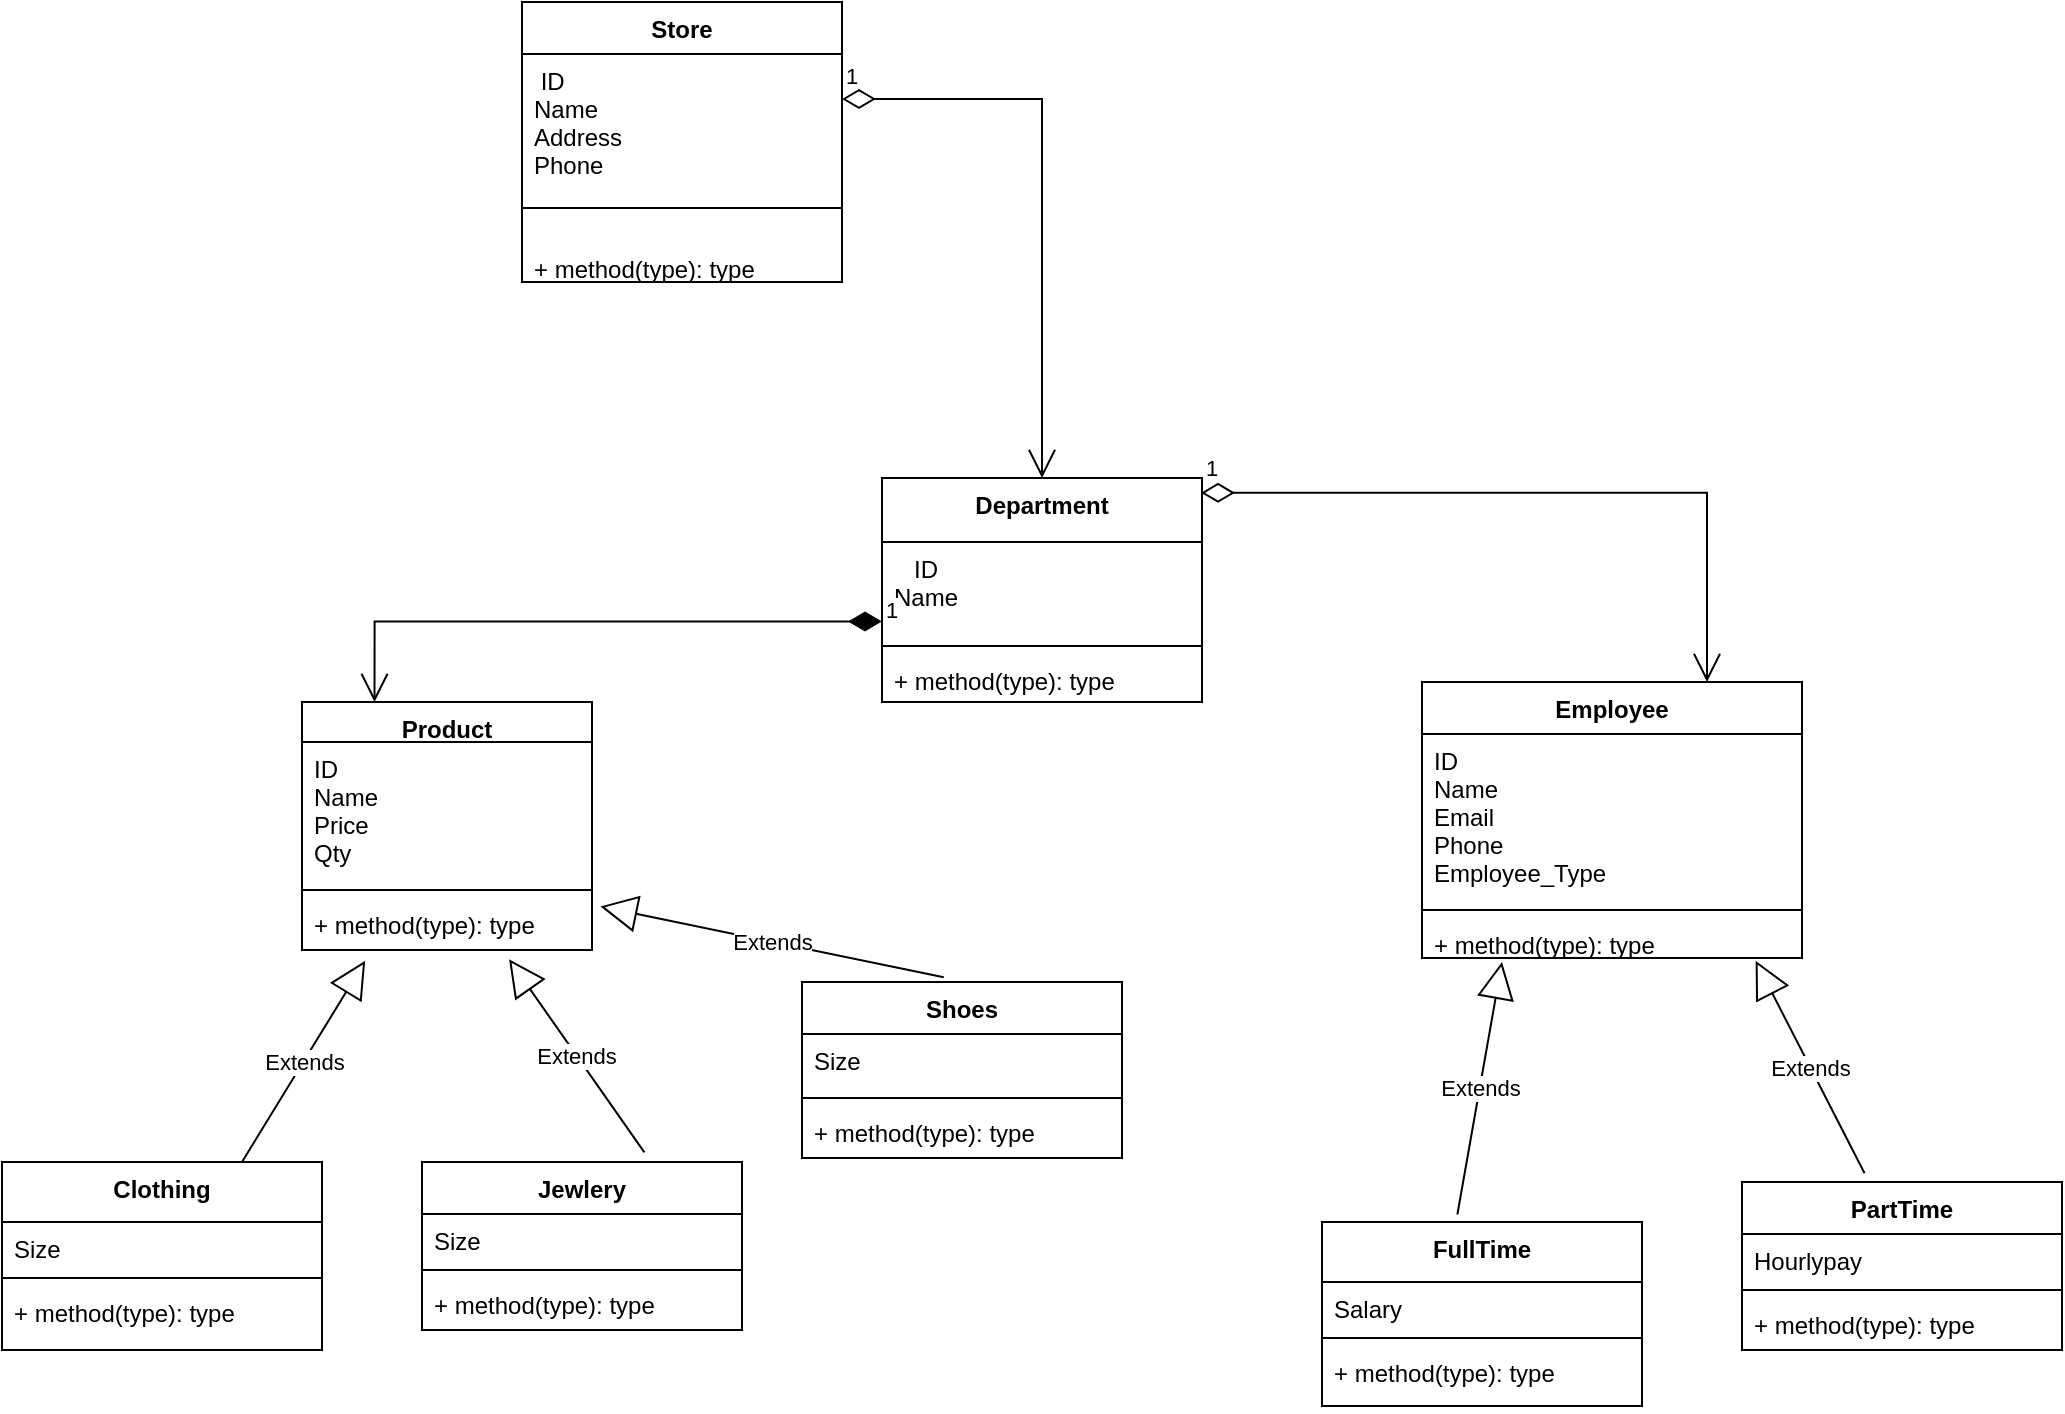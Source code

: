 <mxfile version="20.8.10" type="device"><diagram name="Page-1" id="VRp6rEeWA6fE8RQLZzWr"><mxGraphModel dx="1036" dy="606" grid="1" gridSize="10" guides="1" tooltips="1" connect="1" arrows="1" fold="1" page="1" pageScale="1" pageWidth="850" pageHeight="1100" math="0" shadow="0"><root><mxCell id="0"/><mxCell id="1" parent="0"/><mxCell id="FOzdqWnSbysVfKouRH27-5" value="Store" style="swimlane;fontStyle=1;align=center;verticalAlign=top;childLayout=stackLayout;horizontal=1;startSize=26;horizontalStack=0;resizeParent=1;resizeParentMax=0;resizeLast=0;collapsible=1;marginBottom=0;" vertex="1" parent="1"><mxGeometry x="280" y="10" width="160" height="140" as="geometry"/></mxCell><mxCell id="FOzdqWnSbysVfKouRH27-6" value=" ID &#10;Name &#10;Address&#10;Phone" style="text;strokeColor=none;fillColor=none;align=left;verticalAlign=top;spacingLeft=4;spacingRight=4;overflow=hidden;rotatable=0;points=[[0,0.5],[1,0.5]];portConstraint=eastwest;" vertex="1" parent="FOzdqWnSbysVfKouRH27-5"><mxGeometry y="26" width="160" height="60" as="geometry"/></mxCell><mxCell id="FOzdqWnSbysVfKouRH27-7" value="" style="line;strokeWidth=1;fillColor=none;align=left;verticalAlign=middle;spacingTop=-1;spacingLeft=3;spacingRight=3;rotatable=0;labelPosition=right;points=[];portConstraint=eastwest;strokeColor=inherit;" vertex="1" parent="FOzdqWnSbysVfKouRH27-5"><mxGeometry y="86" width="160" height="34" as="geometry"/></mxCell><mxCell id="FOzdqWnSbysVfKouRH27-8" value="+ method(type): type" style="text;strokeColor=none;fillColor=none;align=left;verticalAlign=top;spacingLeft=4;spacingRight=4;overflow=hidden;rotatable=0;points=[[0,0.5],[1,0.5]];portConstraint=eastwest;" vertex="1" parent="FOzdqWnSbysVfKouRH27-5"><mxGeometry y="120" width="160" height="20" as="geometry"/></mxCell><mxCell id="FOzdqWnSbysVfKouRH27-9" value="Product" style="swimlane;fontStyle=1;align=center;verticalAlign=top;childLayout=stackLayout;horizontal=1;startSize=20;horizontalStack=0;resizeParent=1;resizeParentMax=0;resizeLast=0;collapsible=1;marginBottom=0;" vertex="1" parent="1"><mxGeometry x="170" y="360" width="145" height="124" as="geometry"/></mxCell><mxCell id="FOzdqWnSbysVfKouRH27-10" value="ID &#10;Name&#10;Price &#10;Qty" style="text;strokeColor=none;fillColor=none;align=left;verticalAlign=top;spacingLeft=4;spacingRight=4;overflow=hidden;rotatable=0;points=[[0,0.5],[1,0.5]];portConstraint=eastwest;" vertex="1" parent="FOzdqWnSbysVfKouRH27-9"><mxGeometry y="20" width="145" height="70" as="geometry"/></mxCell><mxCell id="FOzdqWnSbysVfKouRH27-11" value="" style="line;strokeWidth=1;fillColor=none;align=left;verticalAlign=middle;spacingTop=-1;spacingLeft=3;spacingRight=3;rotatable=0;labelPosition=right;points=[];portConstraint=eastwest;strokeColor=inherit;" vertex="1" parent="FOzdqWnSbysVfKouRH27-9"><mxGeometry y="90" width="145" height="8" as="geometry"/></mxCell><mxCell id="FOzdqWnSbysVfKouRH27-12" value="+ method(type): type" style="text;strokeColor=none;fillColor=none;align=left;verticalAlign=top;spacingLeft=4;spacingRight=4;overflow=hidden;rotatable=0;points=[[0,0.5],[1,0.5]];portConstraint=eastwest;" vertex="1" parent="FOzdqWnSbysVfKouRH27-9"><mxGeometry y="98" width="145" height="26" as="geometry"/></mxCell><mxCell id="FOzdqWnSbysVfKouRH27-13" value="Employee" style="swimlane;fontStyle=1;align=center;verticalAlign=top;childLayout=stackLayout;horizontal=1;startSize=26;horizontalStack=0;resizeParent=1;resizeParentMax=0;resizeLast=0;collapsible=1;marginBottom=0;" vertex="1" parent="1"><mxGeometry x="730" y="350" width="190" height="138" as="geometry"/></mxCell><mxCell id="FOzdqWnSbysVfKouRH27-14" value="ID &#10;Name&#10;Email&#10;Phone&#10;Employee_Type" style="text;strokeColor=none;fillColor=none;align=left;verticalAlign=top;spacingLeft=4;spacingRight=4;overflow=hidden;rotatable=0;points=[[0,0.5],[1,0.5]];portConstraint=eastwest;" vertex="1" parent="FOzdqWnSbysVfKouRH27-13"><mxGeometry y="26" width="190" height="84" as="geometry"/></mxCell><mxCell id="FOzdqWnSbysVfKouRH27-15" value="" style="line;strokeWidth=1;fillColor=none;align=left;verticalAlign=middle;spacingTop=-1;spacingLeft=3;spacingRight=3;rotatable=0;labelPosition=right;points=[];portConstraint=eastwest;strokeColor=inherit;" vertex="1" parent="FOzdqWnSbysVfKouRH27-13"><mxGeometry y="110" width="190" height="8" as="geometry"/></mxCell><mxCell id="FOzdqWnSbysVfKouRH27-16" value="+ method(type): type" style="text;strokeColor=none;fillColor=none;align=left;verticalAlign=top;spacingLeft=4;spacingRight=4;overflow=hidden;rotatable=0;points=[[0,0.5],[1,0.5]];portConstraint=eastwest;" vertex="1" parent="FOzdqWnSbysVfKouRH27-13"><mxGeometry y="118" width="190" height="20" as="geometry"/></mxCell><mxCell id="FOzdqWnSbysVfKouRH27-17" value="FullTime" style="swimlane;fontStyle=1;align=center;verticalAlign=top;childLayout=stackLayout;horizontal=1;startSize=30;horizontalStack=0;resizeParent=1;resizeParentMax=0;resizeLast=0;collapsible=1;marginBottom=0;" vertex="1" parent="1"><mxGeometry x="680" y="620" width="160" height="92" as="geometry"/></mxCell><mxCell id="FOzdqWnSbysVfKouRH27-18" value="Salary" style="text;strokeColor=none;fillColor=none;align=left;verticalAlign=top;spacingLeft=4;spacingRight=4;overflow=hidden;rotatable=0;points=[[0,0.5],[1,0.5]];portConstraint=eastwest;" vertex="1" parent="FOzdqWnSbysVfKouRH27-17"><mxGeometry y="30" width="160" height="24" as="geometry"/></mxCell><mxCell id="FOzdqWnSbysVfKouRH27-19" value="" style="line;strokeWidth=1;fillColor=none;align=left;verticalAlign=middle;spacingTop=-1;spacingLeft=3;spacingRight=3;rotatable=0;labelPosition=right;points=[];portConstraint=eastwest;strokeColor=inherit;" vertex="1" parent="FOzdqWnSbysVfKouRH27-17"><mxGeometry y="54" width="160" height="8" as="geometry"/></mxCell><mxCell id="FOzdqWnSbysVfKouRH27-20" value="+ method(type): type" style="text;strokeColor=none;fillColor=none;align=left;verticalAlign=top;spacingLeft=4;spacingRight=4;overflow=hidden;rotatable=0;points=[[0,0.5],[1,0.5]];portConstraint=eastwest;" vertex="1" parent="FOzdqWnSbysVfKouRH27-17"><mxGeometry y="62" width="160" height="30" as="geometry"/></mxCell><mxCell id="FOzdqWnSbysVfKouRH27-21" value="PartTime" style="swimlane;fontStyle=1;align=center;verticalAlign=top;childLayout=stackLayout;horizontal=1;startSize=26;horizontalStack=0;resizeParent=1;resizeParentMax=0;resizeLast=0;collapsible=1;marginBottom=0;" vertex="1" parent="1"><mxGeometry x="890" y="600" width="160" height="84" as="geometry"/></mxCell><mxCell id="FOzdqWnSbysVfKouRH27-22" value="Hourlypay" style="text;strokeColor=none;fillColor=none;align=left;verticalAlign=top;spacingLeft=4;spacingRight=4;overflow=hidden;rotatable=0;points=[[0,0.5],[1,0.5]];portConstraint=eastwest;" vertex="1" parent="FOzdqWnSbysVfKouRH27-21"><mxGeometry y="26" width="160" height="24" as="geometry"/></mxCell><mxCell id="FOzdqWnSbysVfKouRH27-23" value="" style="line;strokeWidth=1;fillColor=none;align=left;verticalAlign=middle;spacingTop=-1;spacingLeft=3;spacingRight=3;rotatable=0;labelPosition=right;points=[];portConstraint=eastwest;strokeColor=inherit;" vertex="1" parent="FOzdqWnSbysVfKouRH27-21"><mxGeometry y="50" width="160" height="8" as="geometry"/></mxCell><mxCell id="FOzdqWnSbysVfKouRH27-24" value="+ method(type): type" style="text;strokeColor=none;fillColor=none;align=left;verticalAlign=top;spacingLeft=4;spacingRight=4;overflow=hidden;rotatable=0;points=[[0,0.5],[1,0.5]];portConstraint=eastwest;" vertex="1" parent="FOzdqWnSbysVfKouRH27-21"><mxGeometry y="58" width="160" height="26" as="geometry"/></mxCell><mxCell id="FOzdqWnSbysVfKouRH27-25" value="1" style="endArrow=open;html=1;endSize=12;startArrow=diamondThin;startSize=14;startFill=0;edgeStyle=orthogonalEdgeStyle;align=left;verticalAlign=bottom;rounded=0;entryX=0.75;entryY=0;entryDx=0;entryDy=0;exitX=0.997;exitY=0.066;exitDx=0;exitDy=0;exitPerimeter=0;" edge="1" parent="1" source="FOzdqWnSbysVfKouRH27-34" target="FOzdqWnSbysVfKouRH27-13"><mxGeometry x="-1" y="3" relative="1" as="geometry"><mxPoint x="720" y="300" as="sourcePoint"/><mxPoint x="880" y="300" as="targetPoint"/></mxGeometry></mxCell><mxCell id="FOzdqWnSbysVfKouRH27-26" value="Clothing" style="swimlane;fontStyle=1;align=center;verticalAlign=top;childLayout=stackLayout;horizontal=1;startSize=30;horizontalStack=0;resizeParent=1;resizeParentMax=0;resizeLast=0;collapsible=1;marginBottom=0;" vertex="1" parent="1"><mxGeometry x="20" y="590" width="160" height="94" as="geometry"/></mxCell><mxCell id="FOzdqWnSbysVfKouRH27-27" value="Size" style="text;strokeColor=none;fillColor=none;align=left;verticalAlign=top;spacingLeft=4;spacingRight=4;overflow=hidden;rotatable=0;points=[[0,0.5],[1,0.5]];portConstraint=eastwest;" vertex="1" parent="FOzdqWnSbysVfKouRH27-26"><mxGeometry y="30" width="160" height="24" as="geometry"/></mxCell><mxCell id="FOzdqWnSbysVfKouRH27-28" value="" style="line;strokeWidth=1;fillColor=none;align=left;verticalAlign=middle;spacingTop=-1;spacingLeft=3;spacingRight=3;rotatable=0;labelPosition=right;points=[];portConstraint=eastwest;strokeColor=inherit;" vertex="1" parent="FOzdqWnSbysVfKouRH27-26"><mxGeometry y="54" width="160" height="8" as="geometry"/></mxCell><mxCell id="FOzdqWnSbysVfKouRH27-29" value="+ method(type): type" style="text;strokeColor=none;fillColor=none;align=left;verticalAlign=top;spacingLeft=4;spacingRight=4;overflow=hidden;rotatable=0;points=[[0,0.5],[1,0.5]];portConstraint=eastwest;" vertex="1" parent="FOzdqWnSbysVfKouRH27-26"><mxGeometry y="62" width="160" height="32" as="geometry"/></mxCell><mxCell id="FOzdqWnSbysVfKouRH27-30" value="Jewlery" style="swimlane;fontStyle=1;align=center;verticalAlign=top;childLayout=stackLayout;horizontal=1;startSize=26;horizontalStack=0;resizeParent=1;resizeParentMax=0;resizeLast=0;collapsible=1;marginBottom=0;" vertex="1" parent="1"><mxGeometry x="230" y="590" width="160" height="84" as="geometry"/></mxCell><mxCell id="FOzdqWnSbysVfKouRH27-31" value="Size" style="text;strokeColor=none;fillColor=none;align=left;verticalAlign=top;spacingLeft=4;spacingRight=4;overflow=hidden;rotatable=0;points=[[0,0.5],[1,0.5]];portConstraint=eastwest;" vertex="1" parent="FOzdqWnSbysVfKouRH27-30"><mxGeometry y="26" width="160" height="24" as="geometry"/></mxCell><mxCell id="FOzdqWnSbysVfKouRH27-32" value="" style="line;strokeWidth=1;fillColor=none;align=left;verticalAlign=middle;spacingTop=-1;spacingLeft=3;spacingRight=3;rotatable=0;labelPosition=right;points=[];portConstraint=eastwest;strokeColor=inherit;" vertex="1" parent="FOzdqWnSbysVfKouRH27-30"><mxGeometry y="50" width="160" height="8" as="geometry"/></mxCell><mxCell id="FOzdqWnSbysVfKouRH27-33" value="+ method(type): type" style="text;strokeColor=none;fillColor=none;align=left;verticalAlign=top;spacingLeft=4;spacingRight=4;overflow=hidden;rotatable=0;points=[[0,0.5],[1,0.5]];portConstraint=eastwest;" vertex="1" parent="FOzdqWnSbysVfKouRH27-30"><mxGeometry y="58" width="160" height="26" as="geometry"/></mxCell><mxCell id="FOzdqWnSbysVfKouRH27-34" value="Department" style="swimlane;fontStyle=1;align=center;verticalAlign=top;childLayout=stackLayout;horizontal=1;startSize=32;horizontalStack=0;resizeParent=1;resizeParentMax=0;resizeLast=0;collapsible=1;marginBottom=0;" vertex="1" parent="1"><mxGeometry x="460" y="248" width="160" height="112" as="geometry"/></mxCell><mxCell id="FOzdqWnSbysVfKouRH27-35" value="   ID&#10;Name&#10;" style="text;strokeColor=none;fillColor=none;align=left;verticalAlign=top;spacingLeft=4;spacingRight=4;overflow=hidden;rotatable=0;points=[[0,0.5],[1,0.5]];portConstraint=eastwest;" vertex="1" parent="FOzdqWnSbysVfKouRH27-34"><mxGeometry y="32" width="160" height="48" as="geometry"/></mxCell><mxCell id="FOzdqWnSbysVfKouRH27-36" value="" style="line;strokeWidth=1;fillColor=none;align=left;verticalAlign=middle;spacingTop=-1;spacingLeft=3;spacingRight=3;rotatable=0;labelPosition=right;points=[];portConstraint=eastwest;strokeColor=inherit;" vertex="1" parent="FOzdqWnSbysVfKouRH27-34"><mxGeometry y="80" width="160" height="8" as="geometry"/></mxCell><mxCell id="FOzdqWnSbysVfKouRH27-37" value="+ method(type): type" style="text;strokeColor=none;fillColor=none;align=left;verticalAlign=top;spacingLeft=4;spacingRight=4;overflow=hidden;rotatable=0;points=[[0,0.5],[1,0.5]];portConstraint=eastwest;" vertex="1" parent="FOzdqWnSbysVfKouRH27-34"><mxGeometry y="88" width="160" height="24" as="geometry"/></mxCell><mxCell id="FOzdqWnSbysVfKouRH27-38" value="Shoes" style="swimlane;fontStyle=1;align=center;verticalAlign=top;childLayout=stackLayout;horizontal=1;startSize=26;horizontalStack=0;resizeParent=1;resizeParentMax=0;resizeLast=0;collapsible=1;marginBottom=0;" vertex="1" parent="1"><mxGeometry x="420" y="500" width="160" height="88" as="geometry"/></mxCell><mxCell id="FOzdqWnSbysVfKouRH27-39" value="Size" style="text;strokeColor=none;fillColor=none;align=left;verticalAlign=top;spacingLeft=4;spacingRight=4;overflow=hidden;rotatable=0;points=[[0,0.5],[1,0.5]];portConstraint=eastwest;" vertex="1" parent="FOzdqWnSbysVfKouRH27-38"><mxGeometry y="26" width="160" height="28" as="geometry"/></mxCell><mxCell id="FOzdqWnSbysVfKouRH27-40" value="" style="line;strokeWidth=1;fillColor=none;align=left;verticalAlign=middle;spacingTop=-1;spacingLeft=3;spacingRight=3;rotatable=0;labelPosition=right;points=[];portConstraint=eastwest;strokeColor=inherit;" vertex="1" parent="FOzdqWnSbysVfKouRH27-38"><mxGeometry y="54" width="160" height="8" as="geometry"/></mxCell><mxCell id="FOzdqWnSbysVfKouRH27-41" value="+ method(type): type" style="text;strokeColor=none;fillColor=none;align=left;verticalAlign=top;spacingLeft=4;spacingRight=4;overflow=hidden;rotatable=0;points=[[0,0.5],[1,0.5]];portConstraint=eastwest;" vertex="1" parent="FOzdqWnSbysVfKouRH27-38"><mxGeometry y="62" width="160" height="26" as="geometry"/></mxCell><mxCell id="FOzdqWnSbysVfKouRH27-42" value="1" style="endArrow=open;html=1;endSize=12;startArrow=diamondThin;startSize=14;startFill=0;edgeStyle=orthogonalEdgeStyle;align=left;verticalAlign=bottom;rounded=0;entryX=0.5;entryY=0;entryDx=0;entryDy=0;exitX=1;exitY=0.375;exitDx=0;exitDy=0;exitPerimeter=0;" edge="1" parent="1" source="FOzdqWnSbysVfKouRH27-6" target="FOzdqWnSbysVfKouRH27-34"><mxGeometry x="-1" y="3" relative="1" as="geometry"><mxPoint x="760" y="240" as="sourcePoint"/><mxPoint x="590" y="410" as="targetPoint"/></mxGeometry></mxCell><mxCell id="FOzdqWnSbysVfKouRH27-63" value="Extends" style="endArrow=block;endSize=16;endFill=0;html=1;rounded=0;exitX=0.695;exitY=-0.057;exitDx=0;exitDy=0;exitPerimeter=0;entryX=0.714;entryY=1.177;entryDx=0;entryDy=0;entryPerimeter=0;" edge="1" parent="1" source="FOzdqWnSbysVfKouRH27-30" target="FOzdqWnSbysVfKouRH27-12"><mxGeometry width="160" relative="1" as="geometry"><mxPoint x="710" y="640" as="sourcePoint"/><mxPoint x="930" y="650" as="targetPoint"/></mxGeometry></mxCell><mxCell id="FOzdqWnSbysVfKouRH27-64" value="Extends" style="endArrow=block;endSize=16;endFill=0;html=1;rounded=0;entryX=0.218;entryY=1.208;entryDx=0;entryDy=0;entryPerimeter=0;exitX=0.75;exitY=0;exitDx=0;exitDy=0;" edge="1" parent="1" source="FOzdqWnSbysVfKouRH27-26" target="FOzdqWnSbysVfKouRH27-12"><mxGeometry width="160" relative="1" as="geometry"><mxPoint x="770" y="630" as="sourcePoint"/><mxPoint x="870" y="600" as="targetPoint"/></mxGeometry></mxCell><mxCell id="FOzdqWnSbysVfKouRH27-65" value="Extends" style="endArrow=block;endSize=16;endFill=0;html=1;rounded=0;exitX=0.443;exitY=-0.027;exitDx=0;exitDy=0;exitPerimeter=0;entryX=1.029;entryY=0.162;entryDx=0;entryDy=0;entryPerimeter=0;" edge="1" parent="1" source="FOzdqWnSbysVfKouRH27-38" target="FOzdqWnSbysVfKouRH27-12"><mxGeometry width="160" relative="1" as="geometry"><mxPoint x="840" y="580" as="sourcePoint"/><mxPoint x="990" y="660" as="targetPoint"/></mxGeometry></mxCell><mxCell id="FOzdqWnSbysVfKouRH27-66" value="Extends" style="endArrow=block;endSize=16;endFill=0;html=1;rounded=0;exitX=0.383;exitY=-0.052;exitDx=0;exitDy=0;exitPerimeter=0;entryX=0.878;entryY=1.07;entryDx=0;entryDy=0;entryPerimeter=0;" edge="1" parent="1" source="FOzdqWnSbysVfKouRH27-21" target="FOzdqWnSbysVfKouRH27-16"><mxGeometry width="160" relative="1" as="geometry"><mxPoint x="1050" y="1160" as="sourcePoint"/><mxPoint x="1050" y="1070" as="targetPoint"/><Array as="points"/></mxGeometry></mxCell><mxCell id="FOzdqWnSbysVfKouRH27-67" value="Extends" style="endArrow=block;endSize=16;endFill=0;html=1;rounded=0;exitX=0.423;exitY=-0.041;exitDx=0;exitDy=0;exitPerimeter=0;" edge="1" parent="1" source="FOzdqWnSbysVfKouRH27-17"><mxGeometry width="160" relative="1" as="geometry"><mxPoint x="440" y="1170" as="sourcePoint"/><mxPoint x="770" y="490" as="targetPoint"/><Array as="points"/></mxGeometry></mxCell><mxCell id="FOzdqWnSbysVfKouRH27-68" value="1" style="endArrow=open;html=1;endSize=12;startArrow=diamondThin;startSize=14;startFill=1;edgeStyle=orthogonalEdgeStyle;align=left;verticalAlign=bottom;rounded=0;entryX=0.25;entryY=0;entryDx=0;entryDy=0;exitX=0;exitY=0.828;exitDx=0;exitDy=0;exitPerimeter=0;" edge="1" parent="1" source="FOzdqWnSbysVfKouRH27-35" target="FOzdqWnSbysVfKouRH27-9"><mxGeometry x="-1" y="3" relative="1" as="geometry"><mxPoint x="470" y="380" as="sourcePoint"/><mxPoint x="630" y="380" as="targetPoint"/></mxGeometry></mxCell></root></mxGraphModel></diagram></mxfile>